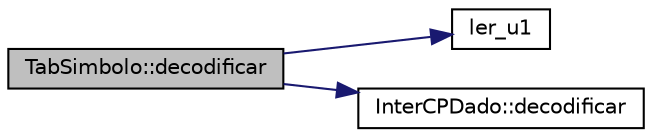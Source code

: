 digraph "TabSimbolo::decodificar"
{
  edge [fontname="Helvetica",fontsize="10",labelfontname="Helvetica",labelfontsize="10"];
  node [fontname="Helvetica",fontsize="10",shape=record];
  rankdir="LR";
  Node11 [label="TabSimbolo::decodificar",height=0.2,width=0.4,color="black", fillcolor="grey75", style="filled", fontcolor="black"];
  Node11 -> Node12 [color="midnightblue",fontsize="10",style="solid",fontname="Helvetica"];
  Node12 [label="ler_u1",height=0.2,width=0.4,color="black", fillcolor="white", style="filled",URL="$_arquivos_8hpp.html#acb1c5d428b9c780736056cab1dd45242",tooltip="Leitura de 1 byte de um arquivo, considerado como binário. "];
  Node11 -> Node13 [color="midnightblue",fontsize="10",style="solid",fontname="Helvetica"];
  Node13 [label="InterCPDado::decodificar",height=0.2,width=0.4,color="black", fillcolor="white", style="filled",URL="$class_inter_c_p_dado.html#a2b500ab516a328fcf88e9775f2456dd8",tooltip="Decodificador do arquivo binário .class para um dado da tabela de símbolos, extraindo todos os seus c..."];
}
